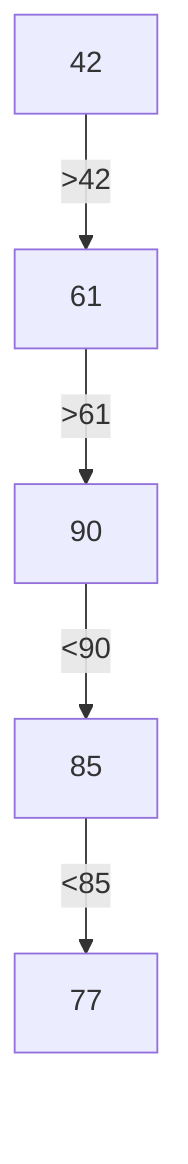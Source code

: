 graph TD
    Start[42] -->|>42| B[61]
    B -->|>61| C[90]
    C -->|<90| D[85]
    D -->|<85| E[77]